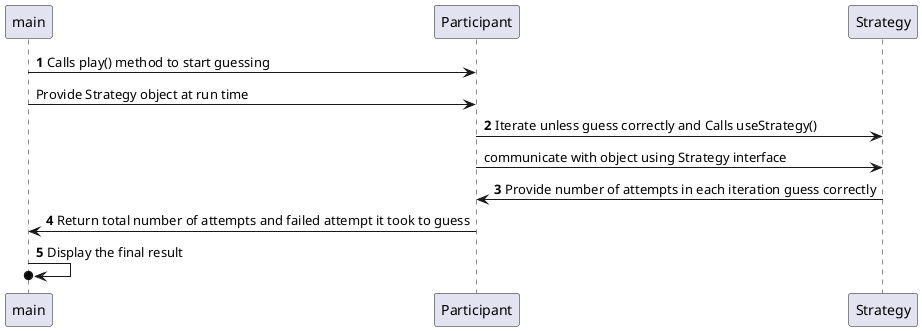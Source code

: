 @startuml
'https://plantuml.com/sequence-diagram

autonumber

main -> Participant: Calls play() method to start guessing
autonumber stop
main -> Participant: Provide Strategy object at run time
autonumber resume
Participant -> Strategy: Iterate unless guess correctly and Calls useStrategy()
autonumber stop
Participant -> Strategy: communicate with object using Strategy interface
autonumber resume
Strategy -> Participant: Provide number of attempts in each iteration guess correctly
Participant -> main: Return total number of attempts and failed attempt it took to guess
main ->o main: Display the final result
@enduml